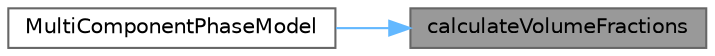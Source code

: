 digraph "calculateVolumeFractions"
{
 // LATEX_PDF_SIZE
  bgcolor="transparent";
  edge [fontname=Helvetica,fontsize=10,labelfontname=Helvetica,labelfontsize=10];
  node [fontname=Helvetica,fontsize=10,shape=box,height=0.2,width=0.4];
  rankdir="RL";
  Node1 [id="Node000001",label="calculateVolumeFractions",height=0.2,width=0.4,color="gray40", fillcolor="grey60", style="filled", fontcolor="black",tooltip=" "];
  Node1 -> Node2 [id="edge1_Node000001_Node000002",dir="back",color="steelblue1",style="solid",tooltip=" "];
  Node2 [id="Node000002",label="MultiComponentPhaseModel",height=0.2,width=0.4,color="grey40", fillcolor="white", style="filled",URL="$classFoam_1_1MultiComponentPhaseModel.html#a9f017fd09a5f4f34224a1a0fe255839b",tooltip=" "];
}
